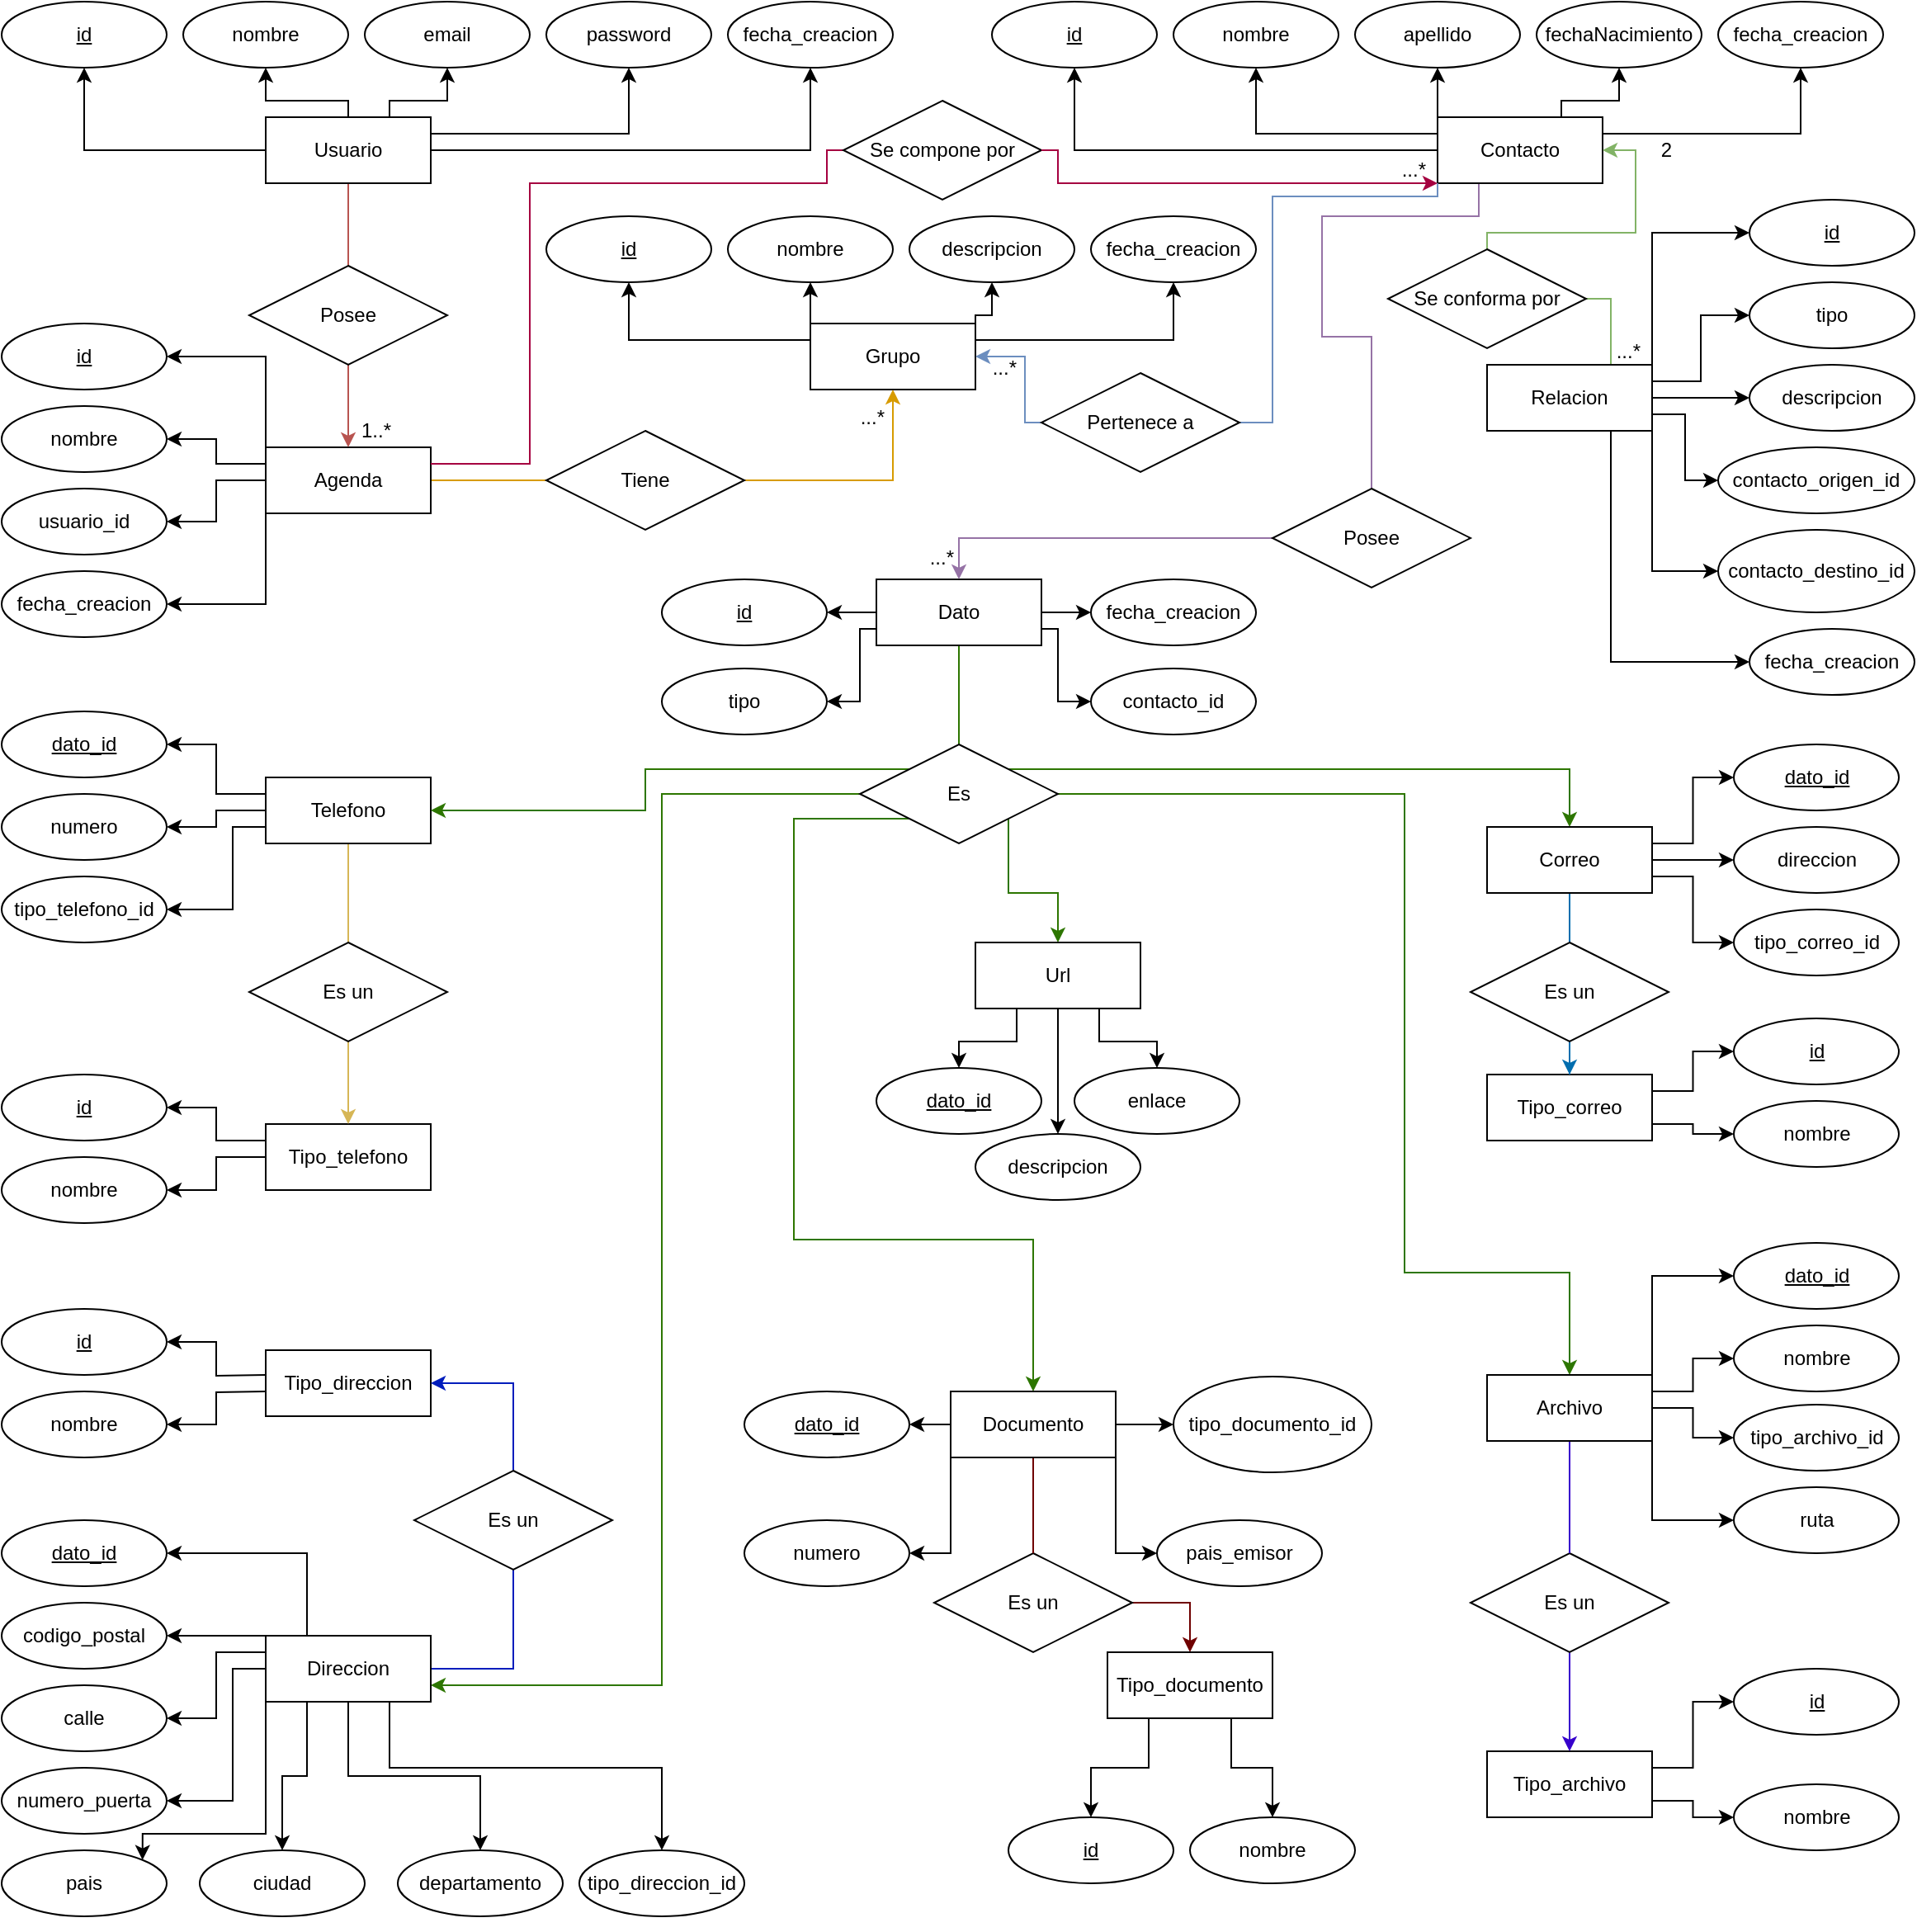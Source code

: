 <mxfile version="25.0.3">
  <diagram name="Página-1" id="xzADpgVo_dkYDp3r1AgU">
    <mxGraphModel dx="1195" dy="650" grid="1" gridSize="10" guides="1" tooltips="1" connect="1" arrows="1" fold="1" page="1" pageScale="1" pageWidth="1169" pageHeight="827" math="0" shadow="0">
      <root>
        <mxCell id="0" />
        <mxCell id="1" parent="0" />
        <mxCell id="diiy5bji2r4iPWg2NNT_-10" style="edgeStyle=orthogonalEdgeStyle;rounded=0;orthogonalLoop=1;jettySize=auto;html=1;entryX=0.5;entryY=1;entryDx=0;entryDy=0;" parent="1" source="diiy5bji2r4iPWg2NNT_-1" target="AHOMxlqq0fCrgZioV2p9-6" edge="1">
          <mxGeometry relative="1" as="geometry">
            <mxPoint x="60" y="70" as="targetPoint" />
          </mxGeometry>
        </mxCell>
        <mxCell id="diiy5bji2r4iPWg2NNT_-28" style="edgeStyle=orthogonalEdgeStyle;rounded=0;orthogonalLoop=1;jettySize=auto;html=1;exitX=0.5;exitY=1;exitDx=0;exitDy=0;endArrow=none;endFill=0;fillColor=#f8cecc;strokeColor=#b85450;" parent="1" source="diiy5bji2r4iPWg2NNT_-1" target="diiy5bji2r4iPWg2NNT_-27" edge="1">
          <mxGeometry relative="1" as="geometry" />
        </mxCell>
        <mxCell id="AHOMxlqq0fCrgZioV2p9-29" style="edgeStyle=orthogonalEdgeStyle;rounded=0;orthogonalLoop=1;jettySize=auto;html=1;exitX=0.5;exitY=0;exitDx=0;exitDy=0;entryX=0.5;entryY=1;entryDx=0;entryDy=0;" parent="1" source="diiy5bji2r4iPWg2NNT_-1" target="diiy5bji2r4iPWg2NNT_-5" edge="1">
          <mxGeometry relative="1" as="geometry">
            <Array as="points">
              <mxPoint x="220" y="70" />
              <mxPoint x="170" y="70" />
            </Array>
          </mxGeometry>
        </mxCell>
        <mxCell id="ktZHlVTQB4umDeRRJF_m-10" style="edgeStyle=orthogonalEdgeStyle;rounded=0;orthogonalLoop=1;jettySize=auto;html=1;exitX=1;exitY=0.5;exitDx=0;exitDy=0;entryX=0.5;entryY=1;entryDx=0;entryDy=0;" parent="1" source="diiy5bji2r4iPWg2NNT_-1" target="ktZHlVTQB4umDeRRJF_m-5" edge="1">
          <mxGeometry relative="1" as="geometry">
            <Array as="points">
              <mxPoint x="500" y="100" />
            </Array>
          </mxGeometry>
        </mxCell>
        <mxCell id="ktZHlVTQB4umDeRRJF_m-11" style="edgeStyle=orthogonalEdgeStyle;rounded=0;orthogonalLoop=1;jettySize=auto;html=1;exitX=1;exitY=0.25;exitDx=0;exitDy=0;entryX=0.5;entryY=1;entryDx=0;entryDy=0;" parent="1" source="diiy5bji2r4iPWg2NNT_-1" target="diiy5bji2r4iPWg2NNT_-3" edge="1">
          <mxGeometry relative="1" as="geometry" />
        </mxCell>
        <mxCell id="ktZHlVTQB4umDeRRJF_m-12" style="edgeStyle=orthogonalEdgeStyle;rounded=0;orthogonalLoop=1;jettySize=auto;html=1;exitX=0.75;exitY=0;exitDx=0;exitDy=0;entryX=0.5;entryY=1;entryDx=0;entryDy=0;" parent="1" source="diiy5bji2r4iPWg2NNT_-1" target="diiy5bji2r4iPWg2NNT_-4" edge="1">
          <mxGeometry relative="1" as="geometry">
            <Array as="points">
              <mxPoint x="245" y="70" />
              <mxPoint x="280" y="70" />
            </Array>
          </mxGeometry>
        </mxCell>
        <mxCell id="diiy5bji2r4iPWg2NNT_-1" value="Usuario" style="whiteSpace=wrap;html=1;align=center;" parent="1" vertex="1">
          <mxGeometry x="170" y="80" width="100" height="40" as="geometry" />
        </mxCell>
        <mxCell id="diiy5bji2r4iPWg2NNT_-3" value="password" style="ellipse;whiteSpace=wrap;html=1;align=center;" parent="1" vertex="1">
          <mxGeometry x="340" y="10" width="100" height="40" as="geometry" />
        </mxCell>
        <mxCell id="diiy5bji2r4iPWg2NNT_-4" value="email" style="ellipse;whiteSpace=wrap;html=1;align=center;" parent="1" vertex="1">
          <mxGeometry x="230" y="10" width="100" height="40" as="geometry" />
        </mxCell>
        <mxCell id="diiy5bji2r4iPWg2NNT_-5" value="nombre" style="ellipse;whiteSpace=wrap;html=1;align=center;" parent="1" vertex="1">
          <mxGeometry x="120" y="10" width="100" height="40" as="geometry" />
        </mxCell>
        <mxCell id="ktZHlVTQB4umDeRRJF_m-18" style="edgeStyle=orthogonalEdgeStyle;rounded=0;orthogonalLoop=1;jettySize=auto;html=1;exitX=0;exitY=0;exitDx=0;exitDy=0;entryX=1;entryY=0.5;entryDx=0;entryDy=0;" parent="1" source="diiy5bji2r4iPWg2NNT_-18" target="AHOMxlqq0fCrgZioV2p9-7" edge="1">
          <mxGeometry relative="1" as="geometry" />
        </mxCell>
        <mxCell id="ktZHlVTQB4umDeRRJF_m-19" style="edgeStyle=orthogonalEdgeStyle;rounded=0;orthogonalLoop=1;jettySize=auto;html=1;exitX=0;exitY=0.25;exitDx=0;exitDy=0;entryX=1;entryY=0.5;entryDx=0;entryDy=0;" parent="1" source="diiy5bji2r4iPWg2NNT_-18" target="diiy5bji2r4iPWg2NNT_-22" edge="1">
          <mxGeometry relative="1" as="geometry" />
        </mxCell>
        <mxCell id="ktZHlVTQB4umDeRRJF_m-20" style="edgeStyle=orthogonalEdgeStyle;rounded=0;orthogonalLoop=1;jettySize=auto;html=1;exitX=0;exitY=0.5;exitDx=0;exitDy=0;entryX=1;entryY=0.5;entryDx=0;entryDy=0;" parent="1" source="diiy5bji2r4iPWg2NNT_-18" target="diiy5bji2r4iPWg2NNT_-21" edge="1">
          <mxGeometry relative="1" as="geometry" />
        </mxCell>
        <mxCell id="ktZHlVTQB4umDeRRJF_m-22" style="edgeStyle=orthogonalEdgeStyle;rounded=0;orthogonalLoop=1;jettySize=auto;html=1;exitX=0;exitY=1;exitDx=0;exitDy=0;entryX=1;entryY=0.5;entryDx=0;entryDy=0;" parent="1" source="diiy5bji2r4iPWg2NNT_-18" target="ktZHlVTQB4umDeRRJF_m-15" edge="1">
          <mxGeometry relative="1" as="geometry" />
        </mxCell>
        <mxCell id="ktZHlVTQB4umDeRRJF_m-36" style="edgeStyle=orthogonalEdgeStyle;rounded=0;orthogonalLoop=1;jettySize=auto;html=1;exitX=1;exitY=0.5;exitDx=0;exitDy=0;entryX=0;entryY=0.5;entryDx=0;entryDy=0;fillColor=#ffe6cc;strokeColor=#d79b00;endArrow=none;endFill=0;" parent="1" source="diiy5bji2r4iPWg2NNT_-18" target="ktZHlVTQB4umDeRRJF_m-35" edge="1">
          <mxGeometry relative="1" as="geometry" />
        </mxCell>
        <mxCell id="diiy5bji2r4iPWg2NNT_-18" value="Agenda" style="whiteSpace=wrap;html=1;align=center;" parent="1" vertex="1">
          <mxGeometry x="170" y="280" width="100" height="40" as="geometry" />
        </mxCell>
        <mxCell id="diiy5bji2r4iPWg2NNT_-21" value="usuario_id" style="ellipse;whiteSpace=wrap;html=1;align=center;" parent="1" vertex="1">
          <mxGeometry x="10" y="305" width="100" height="40" as="geometry" />
        </mxCell>
        <mxCell id="diiy5bji2r4iPWg2NNT_-22" value="nombre" style="ellipse;whiteSpace=wrap;html=1;align=center;" parent="1" vertex="1">
          <mxGeometry x="10" y="255" width="100" height="40" as="geometry" />
        </mxCell>
        <mxCell id="diiy5bji2r4iPWg2NNT_-29" style="edgeStyle=orthogonalEdgeStyle;rounded=0;orthogonalLoop=1;jettySize=auto;html=1;exitX=0.5;exitY=1;exitDx=0;exitDy=0;entryX=0.5;entryY=0;entryDx=0;entryDy=0;fillColor=#f8cecc;strokeColor=#b85450;" parent="1" source="diiy5bji2r4iPWg2NNT_-27" target="diiy5bji2r4iPWg2NNT_-18" edge="1">
          <mxGeometry relative="1" as="geometry" />
        </mxCell>
        <mxCell id="diiy5bji2r4iPWg2NNT_-27" value="Posee" style="shape=rhombus;perimeter=rhombusPerimeter;whiteSpace=wrap;html=1;align=center;" parent="1" vertex="1">
          <mxGeometry x="160" y="170" width="120" height="60" as="geometry" />
        </mxCell>
        <mxCell id="diiy5bji2r4iPWg2NNT_-33" value="1..*" style="resizable=0;html=1;whiteSpace=wrap;align=right;verticalAlign=bottom;" parent="1" connectable="0" vertex="1">
          <mxGeometry x="240.0" y="270.0" as="geometry">
            <mxPoint x="7" y="8" as="offset" />
          </mxGeometry>
        </mxCell>
        <mxCell id="AHOMxlqq0fCrgZioV2p9-32" style="edgeStyle=orthogonalEdgeStyle;rounded=0;orthogonalLoop=1;jettySize=auto;html=1;exitX=0.75;exitY=0;exitDx=0;exitDy=0;entryX=0.5;entryY=1;entryDx=0;entryDy=0;" parent="1" source="AHOMxlqq0fCrgZioV2p9-3" target="AHOMxlqq0fCrgZioV2p9-11" edge="1">
          <mxGeometry relative="1" as="geometry">
            <Array as="points">
              <mxPoint x="955" y="70" />
              <mxPoint x="990" y="70" />
            </Array>
          </mxGeometry>
        </mxCell>
        <mxCell id="AHOMxlqq0fCrgZioV2p9-36" style="edgeStyle=orthogonalEdgeStyle;rounded=0;orthogonalLoop=1;jettySize=auto;html=1;exitX=0;exitY=0.75;exitDx=0;exitDy=0;entryX=0.5;entryY=1;entryDx=0;entryDy=0;" parent="1" source="AHOMxlqq0fCrgZioV2p9-3" target="AHOMxlqq0fCrgZioV2p9-5" edge="1">
          <mxGeometry relative="1" as="geometry">
            <Array as="points">
              <mxPoint x="880" y="100" />
              <mxPoint x="660" y="100" />
            </Array>
          </mxGeometry>
        </mxCell>
        <mxCell id="AHOMxlqq0fCrgZioV2p9-37" style="edgeStyle=orthogonalEdgeStyle;rounded=0;orthogonalLoop=1;jettySize=auto;html=1;exitX=0;exitY=0.25;exitDx=0;exitDy=0;entryX=0.5;entryY=1;entryDx=0;entryDy=0;" parent="1" source="AHOMxlqq0fCrgZioV2p9-3" target="AHOMxlqq0fCrgZioV2p9-8" edge="1">
          <mxGeometry relative="1" as="geometry" />
        </mxCell>
        <mxCell id="ktZHlVTQB4umDeRRJF_m-7" style="edgeStyle=orthogonalEdgeStyle;rounded=0;orthogonalLoop=1;jettySize=auto;html=1;exitX=0.25;exitY=0;exitDx=0;exitDy=0;entryX=0.5;entryY=1;entryDx=0;entryDy=0;" parent="1" source="AHOMxlqq0fCrgZioV2p9-3" target="AHOMxlqq0fCrgZioV2p9-9" edge="1">
          <mxGeometry relative="1" as="geometry" />
        </mxCell>
        <mxCell id="ktZHlVTQB4umDeRRJF_m-8" style="edgeStyle=orthogonalEdgeStyle;rounded=0;orthogonalLoop=1;jettySize=auto;html=1;exitX=1;exitY=0.25;exitDx=0;exitDy=0;entryX=0.5;entryY=1;entryDx=0;entryDy=0;" parent="1" source="AHOMxlqq0fCrgZioV2p9-3" target="ktZHlVTQB4umDeRRJF_m-4" edge="1">
          <mxGeometry relative="1" as="geometry" />
        </mxCell>
        <mxCell id="ktZHlVTQB4umDeRRJF_m-45" style="edgeStyle=orthogonalEdgeStyle;rounded=0;orthogonalLoop=1;jettySize=auto;html=1;exitX=0.25;exitY=1;exitDx=0;exitDy=0;entryX=0.5;entryY=0;entryDx=0;entryDy=0;fillColor=#e1d5e7;strokeColor=#9673a6;endArrow=none;endFill=0;" parent="1" source="AHOMxlqq0fCrgZioV2p9-3" target="ktZHlVTQB4umDeRRJF_m-44" edge="1">
          <mxGeometry relative="1" as="geometry">
            <Array as="points">
              <mxPoint x="905" y="140" />
              <mxPoint x="810" y="140" />
              <mxPoint x="810" y="213" />
              <mxPoint x="840" y="213" />
            </Array>
          </mxGeometry>
        </mxCell>
        <mxCell id="AHOMxlqq0fCrgZioV2p9-3" value="Contacto" style="whiteSpace=wrap;html=1;align=center;" parent="1" vertex="1">
          <mxGeometry x="880" y="80" width="100" height="40" as="geometry" />
        </mxCell>
        <mxCell id="AHOMxlqq0fCrgZioV2p9-5" value="id" style="ellipse;whiteSpace=wrap;html=1;align=center;fontStyle=4;" parent="1" vertex="1">
          <mxGeometry x="610" y="10" width="100" height="40" as="geometry" />
        </mxCell>
        <mxCell id="AHOMxlqq0fCrgZioV2p9-6" value="id" style="ellipse;whiteSpace=wrap;html=1;align=center;fontStyle=4;" parent="1" vertex="1">
          <mxGeometry x="10" y="10" width="100" height="40" as="geometry" />
        </mxCell>
        <mxCell id="AHOMxlqq0fCrgZioV2p9-7" value="id" style="ellipse;whiteSpace=wrap;html=1;align=center;fontStyle=4;" parent="1" vertex="1">
          <mxGeometry x="10" y="205" width="100" height="40" as="geometry" />
        </mxCell>
        <mxCell id="AHOMxlqq0fCrgZioV2p9-8" value="nombre" style="ellipse;whiteSpace=wrap;html=1;align=center;" parent="1" vertex="1">
          <mxGeometry x="720" y="10" width="100" height="40" as="geometry" />
        </mxCell>
        <mxCell id="AHOMxlqq0fCrgZioV2p9-9" value="apellido" style="ellipse;whiteSpace=wrap;html=1;align=center;" parent="1" vertex="1">
          <mxGeometry x="830" y="10" width="100" height="40" as="geometry" />
        </mxCell>
        <mxCell id="AHOMxlqq0fCrgZioV2p9-11" value="fechaNacimiento" style="ellipse;whiteSpace=wrap;html=1;align=center;" parent="1" vertex="1">
          <mxGeometry x="940" y="10" width="100" height="40" as="geometry" />
        </mxCell>
        <mxCell id="AHOMxlqq0fCrgZioV2p9-44" style="edgeStyle=orthogonalEdgeStyle;rounded=0;orthogonalLoop=1;jettySize=auto;html=1;exitX=1;exitY=0;exitDx=0;exitDy=0;entryX=0;entryY=0.5;entryDx=0;entryDy=0;" parent="1" source="AHOMxlqq0fCrgZioV2p9-26" target="AHOMxlqq0fCrgZioV2p9-39" edge="1">
          <mxGeometry relative="1" as="geometry" />
        </mxCell>
        <mxCell id="AHOMxlqq0fCrgZioV2p9-45" style="edgeStyle=orthogonalEdgeStyle;rounded=0;orthogonalLoop=1;jettySize=auto;html=1;exitX=1;exitY=0.25;exitDx=0;exitDy=0;entryX=0;entryY=0.5;entryDx=0;entryDy=0;" parent="1" source="AHOMxlqq0fCrgZioV2p9-26" target="AHOMxlqq0fCrgZioV2p9-43" edge="1">
          <mxGeometry relative="1" as="geometry" />
        </mxCell>
        <mxCell id="AHOMxlqq0fCrgZioV2p9-46" style="edgeStyle=orthogonalEdgeStyle;rounded=0;orthogonalLoop=1;jettySize=auto;html=1;exitX=1;exitY=0.5;exitDx=0;exitDy=0;entryX=0;entryY=0.5;entryDx=0;entryDy=0;" parent="1" source="AHOMxlqq0fCrgZioV2p9-26" target="AHOMxlqq0fCrgZioV2p9-42" edge="1">
          <mxGeometry relative="1" as="geometry" />
        </mxCell>
        <mxCell id="AHOMxlqq0fCrgZioV2p9-47" style="edgeStyle=orthogonalEdgeStyle;rounded=0;orthogonalLoop=1;jettySize=auto;html=1;exitX=1;exitY=0.75;exitDx=0;exitDy=0;entryX=0;entryY=0.5;entryDx=0;entryDy=0;" parent="1" source="AHOMxlqq0fCrgZioV2p9-26" target="AHOMxlqq0fCrgZioV2p9-41" edge="1">
          <mxGeometry relative="1" as="geometry" />
        </mxCell>
        <mxCell id="AHOMxlqq0fCrgZioV2p9-48" style="edgeStyle=orthogonalEdgeStyle;rounded=0;orthogonalLoop=1;jettySize=auto;html=1;exitX=1;exitY=1;exitDx=0;exitDy=0;entryX=0;entryY=0.5;entryDx=0;entryDy=0;" parent="1" source="AHOMxlqq0fCrgZioV2p9-26" target="AHOMxlqq0fCrgZioV2p9-40" edge="1">
          <mxGeometry relative="1" as="geometry" />
        </mxCell>
        <mxCell id="ktZHlVTQB4umDeRRJF_m-17" style="edgeStyle=orthogonalEdgeStyle;rounded=0;orthogonalLoop=1;jettySize=auto;html=1;exitX=0.75;exitY=1;exitDx=0;exitDy=0;entryX=0;entryY=0.5;entryDx=0;entryDy=0;" parent="1" source="AHOMxlqq0fCrgZioV2p9-26" target="ktZHlVTQB4umDeRRJF_m-16" edge="1">
          <mxGeometry relative="1" as="geometry" />
        </mxCell>
        <mxCell id="GhxNdZzSaBzYZTnBA1cX-44" style="edgeStyle=orthogonalEdgeStyle;rounded=0;orthogonalLoop=1;jettySize=auto;html=1;exitX=0.75;exitY=0;exitDx=0;exitDy=0;entryX=1;entryY=0.5;entryDx=0;entryDy=0;endArrow=none;endFill=0;fillColor=#d5e8d4;strokeColor=#82b366;" edge="1" parent="1" source="AHOMxlqq0fCrgZioV2p9-26" target="AHOMxlqq0fCrgZioV2p9-38">
          <mxGeometry relative="1" as="geometry">
            <Array as="points">
              <mxPoint x="985" y="190" />
            </Array>
          </mxGeometry>
        </mxCell>
        <mxCell id="AHOMxlqq0fCrgZioV2p9-26" value="Relacion" style="whiteSpace=wrap;html=1;align=center;" parent="1" vertex="1">
          <mxGeometry x="910" y="230" width="100" height="40" as="geometry" />
        </mxCell>
        <mxCell id="AHOMxlqq0fCrgZioV2p9-51" style="edgeStyle=orthogonalEdgeStyle;rounded=0;orthogonalLoop=1;jettySize=auto;html=1;exitX=0.5;exitY=0;exitDx=0;exitDy=0;entryX=1;entryY=0.5;entryDx=0;entryDy=0;fillColor=#d5e8d4;strokeColor=#82b366;" parent="1" source="AHOMxlqq0fCrgZioV2p9-38" target="AHOMxlqq0fCrgZioV2p9-3" edge="1">
          <mxGeometry relative="1" as="geometry">
            <Array as="points">
              <mxPoint x="910" y="150" />
              <mxPoint x="1000" y="150" />
              <mxPoint x="1000" y="100" />
            </Array>
          </mxGeometry>
        </mxCell>
        <mxCell id="AHOMxlqq0fCrgZioV2p9-38" value="Se conforma por" style="shape=rhombus;perimeter=rhombusPerimeter;whiteSpace=wrap;html=1;align=center;" parent="1" vertex="1">
          <mxGeometry x="850" y="160" width="120" height="60" as="geometry" />
        </mxCell>
        <mxCell id="AHOMxlqq0fCrgZioV2p9-39" value="id" style="ellipse;whiteSpace=wrap;html=1;align=center;fontStyle=4;" parent="1" vertex="1">
          <mxGeometry x="1069" y="130" width="100" height="40" as="geometry" />
        </mxCell>
        <mxCell id="AHOMxlqq0fCrgZioV2p9-40" value="contacto_destino_id" style="ellipse;whiteSpace=wrap;html=1;align=center;" parent="1" vertex="1">
          <mxGeometry x="1050" y="330" width="119" height="50" as="geometry" />
        </mxCell>
        <mxCell id="AHOMxlqq0fCrgZioV2p9-41" value="contacto_origen_id" style="ellipse;whiteSpace=wrap;html=1;align=center;" parent="1" vertex="1">
          <mxGeometry x="1050" y="280" width="119" height="40" as="geometry" />
        </mxCell>
        <mxCell id="AHOMxlqq0fCrgZioV2p9-42" value="descripcion" style="ellipse;whiteSpace=wrap;html=1;align=center;" parent="1" vertex="1">
          <mxGeometry x="1069" y="230" width="100" height="40" as="geometry" />
        </mxCell>
        <mxCell id="AHOMxlqq0fCrgZioV2p9-43" value="tipo" style="ellipse;whiteSpace=wrap;html=1;align=center;" parent="1" vertex="1">
          <mxGeometry x="1069" y="180" width="100" height="40" as="geometry" />
        </mxCell>
        <mxCell id="ktZHlVTQB4umDeRRJF_m-4" value="fecha_creacion" style="ellipse;whiteSpace=wrap;html=1;align=center;" parent="1" vertex="1">
          <mxGeometry x="1050" y="10" width="100" height="40" as="geometry" />
        </mxCell>
        <mxCell id="ktZHlVTQB4umDeRRJF_m-5" value="fecha_creacion" style="ellipse;whiteSpace=wrap;html=1;align=center;" parent="1" vertex="1">
          <mxGeometry x="450" y="10" width="100" height="40" as="geometry" />
        </mxCell>
        <mxCell id="ktZHlVTQB4umDeRRJF_m-13" value="...&lt;span style=&quot;background-color: initial;&quot;&gt;*&lt;/span&gt;" style="resizable=0;html=1;whiteSpace=wrap;align=right;verticalAlign=bottom;" parent="1" connectable="0" vertex="1">
          <mxGeometry x="870.0" y="230.0" as="geometry">
            <mxPoint x="134" as="offset" />
          </mxGeometry>
        </mxCell>
        <mxCell id="ktZHlVTQB4umDeRRJF_m-14" value="2" style="resizable=0;html=1;whiteSpace=wrap;align=right;verticalAlign=bottom;" parent="1" connectable="0" vertex="1">
          <mxGeometry x="1000.0" y="100.0" as="geometry">
            <mxPoint x="23" y="8" as="offset" />
          </mxGeometry>
        </mxCell>
        <mxCell id="ktZHlVTQB4umDeRRJF_m-15" value="fecha_creacion" style="ellipse;whiteSpace=wrap;html=1;align=center;" parent="1" vertex="1">
          <mxGeometry x="10" y="355" width="100" height="40" as="geometry" />
        </mxCell>
        <mxCell id="ktZHlVTQB4umDeRRJF_m-16" value="fecha_creacion" style="ellipse;whiteSpace=wrap;html=1;align=center;" parent="1" vertex="1">
          <mxGeometry x="1069" y="390" width="100" height="40" as="geometry" />
        </mxCell>
        <mxCell id="ktZHlVTQB4umDeRRJF_m-30" style="edgeStyle=orthogonalEdgeStyle;rounded=0;orthogonalLoop=1;jettySize=auto;html=1;exitX=0;exitY=0.25;exitDx=0;exitDy=0;entryX=0.5;entryY=1;entryDx=0;entryDy=0;" parent="1" source="ktZHlVTQB4umDeRRJF_m-23" target="ktZHlVTQB4umDeRRJF_m-28" edge="1">
          <mxGeometry relative="1" as="geometry" />
        </mxCell>
        <mxCell id="ktZHlVTQB4umDeRRJF_m-31" style="edgeStyle=orthogonalEdgeStyle;rounded=0;orthogonalLoop=1;jettySize=auto;html=1;exitX=1;exitY=0.25;exitDx=0;exitDy=0;entryX=0.5;entryY=1;entryDx=0;entryDy=0;" parent="1" source="ktZHlVTQB4umDeRRJF_m-23" target="ktZHlVTQB4umDeRRJF_m-29" edge="1">
          <mxGeometry relative="1" as="geometry" />
        </mxCell>
        <mxCell id="ktZHlVTQB4umDeRRJF_m-33" style="edgeStyle=orthogonalEdgeStyle;rounded=0;orthogonalLoop=1;jettySize=auto;html=1;exitX=1;exitY=0;exitDx=0;exitDy=0;entryX=0.5;entryY=1;entryDx=0;entryDy=0;" parent="1" source="ktZHlVTQB4umDeRRJF_m-23" target="ktZHlVTQB4umDeRRJF_m-26" edge="1">
          <mxGeometry relative="1" as="geometry">
            <Array as="points">
              <mxPoint x="600" y="200" />
              <mxPoint x="610" y="200" />
            </Array>
          </mxGeometry>
        </mxCell>
        <mxCell id="ktZHlVTQB4umDeRRJF_m-34" style="edgeStyle=orthogonalEdgeStyle;rounded=0;orthogonalLoop=1;jettySize=auto;html=1;exitX=0;exitY=0;exitDx=0;exitDy=0;entryX=0.5;entryY=1;entryDx=0;entryDy=0;" parent="1" source="ktZHlVTQB4umDeRRJF_m-23" target="ktZHlVTQB4umDeRRJF_m-24" edge="1">
          <mxGeometry relative="1" as="geometry" />
        </mxCell>
        <mxCell id="ktZHlVTQB4umDeRRJF_m-23" value="Grupo" style="whiteSpace=wrap;html=1;align=center;" parent="1" vertex="1">
          <mxGeometry x="500" y="205" width="100" height="40" as="geometry" />
        </mxCell>
        <mxCell id="ktZHlVTQB4umDeRRJF_m-24" value="nombre" style="ellipse;whiteSpace=wrap;html=1;align=center;" parent="1" vertex="1">
          <mxGeometry x="450" y="140" width="100" height="40" as="geometry" />
        </mxCell>
        <mxCell id="ktZHlVTQB4umDeRRJF_m-40" style="edgeStyle=orthogonalEdgeStyle;rounded=0;orthogonalLoop=1;jettySize=auto;html=1;endArrow=none;endFill=0;fillColor=#dae8fc;strokeColor=#6c8ebf;exitX=0;exitY=1;exitDx=0;exitDy=0;entryX=1;entryY=0.5;entryDx=0;entryDy=0;" parent="1" source="AHOMxlqq0fCrgZioV2p9-3" target="ktZHlVTQB4umDeRRJF_m-39" edge="1">
          <mxGeometry relative="1" as="geometry">
            <Array as="points">
              <mxPoint x="880" y="128" />
              <mxPoint x="780" y="128" />
              <mxPoint x="780" y="265" />
            </Array>
            <mxPoint x="880" y="127.5" as="sourcePoint" />
            <mxPoint x="770" y="273" as="targetPoint" />
          </mxGeometry>
        </mxCell>
        <mxCell id="ktZHlVTQB4umDeRRJF_m-26" value="descripcion" style="ellipse;whiteSpace=wrap;html=1;align=center;" parent="1" vertex="1">
          <mxGeometry x="560" y="140" width="100" height="40" as="geometry" />
        </mxCell>
        <mxCell id="ktZHlVTQB4umDeRRJF_m-28" value="id" style="ellipse;whiteSpace=wrap;html=1;align=center;fontStyle=4;" parent="1" vertex="1">
          <mxGeometry x="340" y="140" width="100" height="40" as="geometry" />
        </mxCell>
        <mxCell id="ktZHlVTQB4umDeRRJF_m-29" value="fecha_creacion" style="ellipse;whiteSpace=wrap;html=1;align=center;" parent="1" vertex="1">
          <mxGeometry x="670" y="140" width="100" height="40" as="geometry" />
        </mxCell>
        <mxCell id="ktZHlVTQB4umDeRRJF_m-37" style="edgeStyle=orthogonalEdgeStyle;rounded=0;orthogonalLoop=1;jettySize=auto;html=1;exitX=1;exitY=0.5;exitDx=0;exitDy=0;entryX=0.5;entryY=1;entryDx=0;entryDy=0;fillColor=#ffe6cc;strokeColor=#d79b00;" parent="1" source="ktZHlVTQB4umDeRRJF_m-35" target="ktZHlVTQB4umDeRRJF_m-23" edge="1">
          <mxGeometry relative="1" as="geometry" />
        </mxCell>
        <mxCell id="ktZHlVTQB4umDeRRJF_m-35" value="Tiene" style="shape=rhombus;perimeter=rhombusPerimeter;whiteSpace=wrap;html=1;align=center;" parent="1" vertex="1">
          <mxGeometry x="340" y="270" width="120" height="60" as="geometry" />
        </mxCell>
        <mxCell id="ktZHlVTQB4umDeRRJF_m-41" style="edgeStyle=orthogonalEdgeStyle;rounded=0;orthogonalLoop=1;jettySize=auto;html=1;exitX=0;exitY=0.5;exitDx=0;exitDy=0;entryX=1;entryY=0.5;entryDx=0;entryDy=0;fillColor=#dae8fc;strokeColor=#6c8ebf;" parent="1" source="ktZHlVTQB4umDeRRJF_m-39" target="ktZHlVTQB4umDeRRJF_m-23" edge="1">
          <mxGeometry relative="1" as="geometry">
            <Array as="points">
              <mxPoint x="630" y="265" />
              <mxPoint x="630" y="225" />
            </Array>
          </mxGeometry>
        </mxCell>
        <mxCell id="ktZHlVTQB4umDeRRJF_m-39" value="Pertenece a" style="shape=rhombus;perimeter=rhombusPerimeter;whiteSpace=wrap;html=1;align=center;" parent="1" vertex="1">
          <mxGeometry x="640" y="235" width="120" height="60" as="geometry" />
        </mxCell>
        <mxCell id="ktZHlVTQB4umDeRRJF_m-52" style="edgeStyle=orthogonalEdgeStyle;rounded=0;orthogonalLoop=1;jettySize=auto;html=1;exitX=0;exitY=0.5;exitDx=0;exitDy=0;entryX=1;entryY=0.5;entryDx=0;entryDy=0;" parent="1" source="ktZHlVTQB4umDeRRJF_m-43" target="ktZHlVTQB4umDeRRJF_m-48" edge="1">
          <mxGeometry relative="1" as="geometry" />
        </mxCell>
        <mxCell id="ktZHlVTQB4umDeRRJF_m-53" style="edgeStyle=orthogonalEdgeStyle;rounded=0;orthogonalLoop=1;jettySize=auto;html=1;exitX=0;exitY=0.75;exitDx=0;exitDy=0;entryX=1;entryY=0.5;entryDx=0;entryDy=0;" parent="1" source="ktZHlVTQB4umDeRRJF_m-43" target="ktZHlVTQB4umDeRRJF_m-50" edge="1">
          <mxGeometry relative="1" as="geometry">
            <Array as="points">
              <mxPoint x="530" y="390" />
              <mxPoint x="530" y="434" />
            </Array>
          </mxGeometry>
        </mxCell>
        <mxCell id="ktZHlVTQB4umDeRRJF_m-54" style="edgeStyle=orthogonalEdgeStyle;rounded=0;orthogonalLoop=1;jettySize=auto;html=1;exitX=1;exitY=0.5;exitDx=0;exitDy=0;entryX=0;entryY=0.5;entryDx=0;entryDy=0;" parent="1" source="ktZHlVTQB4umDeRRJF_m-43" target="ktZHlVTQB4umDeRRJF_m-49" edge="1">
          <mxGeometry relative="1" as="geometry" />
        </mxCell>
        <mxCell id="ktZHlVTQB4umDeRRJF_m-55" style="edgeStyle=orthogonalEdgeStyle;rounded=0;orthogonalLoop=1;jettySize=auto;html=1;exitX=1;exitY=0.75;exitDx=0;exitDy=0;entryX=0;entryY=0.5;entryDx=0;entryDy=0;" parent="1" source="ktZHlVTQB4umDeRRJF_m-43" target="ktZHlVTQB4umDeRRJF_m-51" edge="1">
          <mxGeometry relative="1" as="geometry">
            <Array as="points">
              <mxPoint x="650" y="390" />
              <mxPoint x="650" y="434" />
            </Array>
          </mxGeometry>
        </mxCell>
        <mxCell id="ktZHlVTQB4umDeRRJF_m-75" style="edgeStyle=orthogonalEdgeStyle;rounded=0;orthogonalLoop=1;jettySize=auto;html=1;exitX=0.5;exitY=1;exitDx=0;exitDy=0;entryX=0.5;entryY=0;entryDx=0;entryDy=0;fillColor=#60a917;strokeColor=#2D7600;endArrow=none;endFill=0;" parent="1" source="ktZHlVTQB4umDeRRJF_m-43" target="ktZHlVTQB4umDeRRJF_m-74" edge="1">
          <mxGeometry relative="1" as="geometry" />
        </mxCell>
        <mxCell id="ktZHlVTQB4umDeRRJF_m-43" value="Dato" style="whiteSpace=wrap;html=1;align=center;" parent="1" vertex="1">
          <mxGeometry x="540" y="360" width="100" height="40" as="geometry" />
        </mxCell>
        <mxCell id="ktZHlVTQB4umDeRRJF_m-47" style="edgeStyle=orthogonalEdgeStyle;rounded=0;orthogonalLoop=1;jettySize=auto;html=1;exitX=0;exitY=0.5;exitDx=0;exitDy=0;entryX=0.5;entryY=0;entryDx=0;entryDy=0;fillColor=#e1d5e7;strokeColor=#9673a6;" parent="1" source="ktZHlVTQB4umDeRRJF_m-44" target="ktZHlVTQB4umDeRRJF_m-43" edge="1">
          <mxGeometry relative="1" as="geometry" />
        </mxCell>
        <mxCell id="ktZHlVTQB4umDeRRJF_m-44" value="Posee" style="shape=rhombus;perimeter=rhombusPerimeter;whiteSpace=wrap;html=1;align=center;" parent="1" vertex="1">
          <mxGeometry x="780" y="305" width="120" height="60" as="geometry" />
        </mxCell>
        <mxCell id="ktZHlVTQB4umDeRRJF_m-48" value="id" style="ellipse;whiteSpace=wrap;html=1;align=center;fontStyle=4;" parent="1" vertex="1">
          <mxGeometry x="410" y="360" width="100" height="40" as="geometry" />
        </mxCell>
        <mxCell id="ktZHlVTQB4umDeRRJF_m-49" value="fecha_creacion" style="ellipse;whiteSpace=wrap;html=1;align=center;" parent="1" vertex="1">
          <mxGeometry x="670" y="360" width="100" height="40" as="geometry" />
        </mxCell>
        <mxCell id="ktZHlVTQB4umDeRRJF_m-50" value="tipo" style="ellipse;whiteSpace=wrap;html=1;align=center;" parent="1" vertex="1">
          <mxGeometry x="410" y="414" width="100" height="40" as="geometry" />
        </mxCell>
        <mxCell id="ktZHlVTQB4umDeRRJF_m-51" value="contacto_id" style="ellipse;whiteSpace=wrap;html=1;align=center;" parent="1" vertex="1">
          <mxGeometry x="670" y="414" width="100" height="40" as="geometry" />
        </mxCell>
        <mxCell id="ktZHlVTQB4umDeRRJF_m-61" style="edgeStyle=orthogonalEdgeStyle;rounded=0;orthogonalLoop=1;jettySize=auto;html=1;exitX=0;exitY=0.25;exitDx=0;exitDy=0;entryX=1;entryY=0.5;entryDx=0;entryDy=0;" parent="1" source="ktZHlVTQB4umDeRRJF_m-56" target="ktZHlVTQB4umDeRRJF_m-58" edge="1">
          <mxGeometry relative="1" as="geometry" />
        </mxCell>
        <mxCell id="ktZHlVTQB4umDeRRJF_m-62" style="edgeStyle=orthogonalEdgeStyle;rounded=0;orthogonalLoop=1;jettySize=auto;html=1;exitX=0;exitY=0.5;exitDx=0;exitDy=0;entryX=1;entryY=0.5;entryDx=0;entryDy=0;" parent="1" source="ktZHlVTQB4umDeRRJF_m-56" target="ktZHlVTQB4umDeRRJF_m-59" edge="1">
          <mxGeometry relative="1" as="geometry" />
        </mxCell>
        <mxCell id="ktZHlVTQB4umDeRRJF_m-63" style="edgeStyle=orthogonalEdgeStyle;rounded=0;orthogonalLoop=1;jettySize=auto;html=1;exitX=0;exitY=0.75;exitDx=0;exitDy=0;entryX=1;entryY=0.5;entryDx=0;entryDy=0;" parent="1" source="ktZHlVTQB4umDeRRJF_m-56" target="ktZHlVTQB4umDeRRJF_m-60" edge="1">
          <mxGeometry relative="1" as="geometry">
            <Array as="points">
              <mxPoint x="150" y="510" />
              <mxPoint x="150" y="560" />
            </Array>
          </mxGeometry>
        </mxCell>
        <mxCell id="ktZHlVTQB4umDeRRJF_m-72" style="edgeStyle=orthogonalEdgeStyle;rounded=0;orthogonalLoop=1;jettySize=auto;html=1;exitX=0.5;exitY=1;exitDx=0;exitDy=0;endArrow=none;endFill=0;fillColor=#fff2cc;strokeColor=#d6b656;" parent="1" source="ktZHlVTQB4umDeRRJF_m-56" target="ktZHlVTQB4umDeRRJF_m-71" edge="1">
          <mxGeometry relative="1" as="geometry" />
        </mxCell>
        <mxCell id="ktZHlVTQB4umDeRRJF_m-56" value="Telefono" style="whiteSpace=wrap;html=1;align=center;" parent="1" vertex="1">
          <mxGeometry x="170" y="480" width="100" height="40" as="geometry" />
        </mxCell>
        <mxCell id="ktZHlVTQB4umDeRRJF_m-58" value="dato_id" style="ellipse;whiteSpace=wrap;html=1;align=center;fontStyle=4;" parent="1" vertex="1">
          <mxGeometry x="10" y="440" width="100" height="40" as="geometry" />
        </mxCell>
        <mxCell id="ktZHlVTQB4umDeRRJF_m-59" value="numero" style="ellipse;whiteSpace=wrap;html=1;align=center;" parent="1" vertex="1">
          <mxGeometry x="10" y="490" width="100" height="40" as="geometry" />
        </mxCell>
        <mxCell id="ktZHlVTQB4umDeRRJF_m-60" value="tipo_telefono_id" style="ellipse;whiteSpace=wrap;html=1;align=center;" parent="1" vertex="1">
          <mxGeometry x="10" y="540" width="100" height="40" as="geometry" />
        </mxCell>
        <mxCell id="ktZHlVTQB4umDeRRJF_m-64" style="edgeStyle=orthogonalEdgeStyle;rounded=0;orthogonalLoop=1;jettySize=auto;html=1;exitX=0;exitY=0.25;exitDx=0;exitDy=0;entryX=1;entryY=0.5;entryDx=0;entryDy=0;" parent="1" source="ktZHlVTQB4umDeRRJF_m-67" target="ktZHlVTQB4umDeRRJF_m-68" edge="1">
          <mxGeometry relative="1" as="geometry" />
        </mxCell>
        <mxCell id="ktZHlVTQB4umDeRRJF_m-65" style="edgeStyle=orthogonalEdgeStyle;rounded=0;orthogonalLoop=1;jettySize=auto;html=1;exitX=0;exitY=0.5;exitDx=0;exitDy=0;entryX=1;entryY=0.5;entryDx=0;entryDy=0;" parent="1" source="ktZHlVTQB4umDeRRJF_m-67" target="ktZHlVTQB4umDeRRJF_m-69" edge="1">
          <mxGeometry relative="1" as="geometry" />
        </mxCell>
        <mxCell id="ktZHlVTQB4umDeRRJF_m-67" value="Tipo_telefono" style="whiteSpace=wrap;html=1;align=center;" parent="1" vertex="1">
          <mxGeometry x="170" y="690" width="100" height="40" as="geometry" />
        </mxCell>
        <mxCell id="ktZHlVTQB4umDeRRJF_m-68" value="id" style="ellipse;whiteSpace=wrap;html=1;align=center;fontStyle=4;" parent="1" vertex="1">
          <mxGeometry x="10" y="660" width="100" height="40" as="geometry" />
        </mxCell>
        <mxCell id="ktZHlVTQB4umDeRRJF_m-69" value="nombre" style="ellipse;whiteSpace=wrap;html=1;align=center;" parent="1" vertex="1">
          <mxGeometry x="10" y="710" width="100" height="40" as="geometry" />
        </mxCell>
        <mxCell id="ktZHlVTQB4umDeRRJF_m-73" style="edgeStyle=orthogonalEdgeStyle;rounded=0;orthogonalLoop=1;jettySize=auto;html=1;exitX=0.5;exitY=1;exitDx=0;exitDy=0;entryX=0.5;entryY=0;entryDx=0;entryDy=0;fillColor=#fff2cc;strokeColor=#d6b656;" parent="1" source="ktZHlVTQB4umDeRRJF_m-71" target="ktZHlVTQB4umDeRRJF_m-67" edge="1">
          <mxGeometry relative="1" as="geometry" />
        </mxCell>
        <mxCell id="ktZHlVTQB4umDeRRJF_m-71" value="Es un" style="shape=rhombus;perimeter=rhombusPerimeter;whiteSpace=wrap;html=1;align=center;" parent="1" vertex="1">
          <mxGeometry x="160" y="580" width="120" height="60" as="geometry" />
        </mxCell>
        <mxCell id="ktZHlVTQB4umDeRRJF_m-79" style="edgeStyle=orthogonalEdgeStyle;rounded=0;orthogonalLoop=1;jettySize=auto;html=1;exitX=0;exitY=0;exitDx=0;exitDy=0;entryX=1;entryY=0.5;entryDx=0;entryDy=0;fillColor=#60a917;strokeColor=#2D7600;" parent="1" source="ktZHlVTQB4umDeRRJF_m-74" target="ktZHlVTQB4umDeRRJF_m-56" edge="1">
          <mxGeometry relative="1" as="geometry" />
        </mxCell>
        <mxCell id="ktZHlVTQB4umDeRRJF_m-110" style="edgeStyle=orthogonalEdgeStyle;rounded=0;orthogonalLoop=1;jettySize=auto;html=1;exitX=1;exitY=0;exitDx=0;exitDy=0;entryX=0.5;entryY=0;entryDx=0;entryDy=0;fillColor=#60a917;strokeColor=#2D7600;" parent="1" source="ktZHlVTQB4umDeRRJF_m-74" target="ktZHlVTQB4umDeRRJF_m-89" edge="1">
          <mxGeometry relative="1" as="geometry" />
        </mxCell>
        <mxCell id="ktZHlVTQB4umDeRRJF_m-112" style="edgeStyle=orthogonalEdgeStyle;rounded=0;orthogonalLoop=1;jettySize=auto;html=1;exitX=1;exitY=1;exitDx=0;exitDy=0;entryX=0.5;entryY=0;entryDx=0;entryDy=0;fillColor=#60a917;strokeColor=#2D7600;" parent="1" source="ktZHlVTQB4umDeRRJF_m-74" target="ktZHlVTQB4umDeRRJF_m-80" edge="1">
          <mxGeometry relative="1" as="geometry" />
        </mxCell>
        <mxCell id="ktZHlVTQB4umDeRRJF_m-157" style="edgeStyle=orthogonalEdgeStyle;rounded=0;orthogonalLoop=1;jettySize=auto;html=1;exitX=0;exitY=0.5;exitDx=0;exitDy=0;entryX=1;entryY=0.75;entryDx=0;entryDy=0;fillColor=#60a917;strokeColor=#2D7600;" parent="1" source="ktZHlVTQB4umDeRRJF_m-74" target="ktZHlVTQB4umDeRRJF_m-111" edge="1">
          <mxGeometry relative="1" as="geometry">
            <Array as="points">
              <mxPoint x="410" y="490" />
              <mxPoint x="410" y="1030" />
            </Array>
          </mxGeometry>
        </mxCell>
        <mxCell id="GhxNdZzSaBzYZTnBA1cX-14" style="edgeStyle=orthogonalEdgeStyle;rounded=0;orthogonalLoop=1;jettySize=auto;html=1;exitX=1;exitY=0.5;exitDx=0;exitDy=0;entryX=0.5;entryY=0;entryDx=0;entryDy=0;fillColor=#60a917;strokeColor=#2D7600;" edge="1" parent="1" source="ktZHlVTQB4umDeRRJF_m-74" target="GhxNdZzSaBzYZTnBA1cX-1">
          <mxGeometry relative="1" as="geometry">
            <Array as="points">
              <mxPoint x="860" y="490" />
              <mxPoint x="860" y="780" />
              <mxPoint x="960" y="780" />
            </Array>
          </mxGeometry>
        </mxCell>
        <mxCell id="GhxNdZzSaBzYZTnBA1cX-26" style="edgeStyle=orthogonalEdgeStyle;rounded=0;orthogonalLoop=1;jettySize=auto;html=1;exitX=0;exitY=1;exitDx=0;exitDy=0;fillColor=#60a917;strokeColor=#2D7600;" edge="1" parent="1" source="ktZHlVTQB4umDeRRJF_m-74" target="GhxNdZzSaBzYZTnBA1cX-15">
          <mxGeometry relative="1" as="geometry">
            <Array as="points">
              <mxPoint x="490" y="505" />
              <mxPoint x="490" y="760" />
              <mxPoint x="635" y="760" />
            </Array>
          </mxGeometry>
        </mxCell>
        <mxCell id="ktZHlVTQB4umDeRRJF_m-74" value="Es" style="shape=rhombus;perimeter=rhombusPerimeter;whiteSpace=wrap;html=1;align=center;" parent="1" vertex="1">
          <mxGeometry x="530" y="460" width="120" height="60" as="geometry" />
        </mxCell>
        <mxCell id="ktZHlVTQB4umDeRRJF_m-86" style="edgeStyle=orthogonalEdgeStyle;rounded=0;orthogonalLoop=1;jettySize=auto;html=1;exitX=0.25;exitY=1;exitDx=0;exitDy=0;entryX=0.5;entryY=0;entryDx=0;entryDy=0;" parent="1" source="ktZHlVTQB4umDeRRJF_m-80" target="ktZHlVTQB4umDeRRJF_m-83" edge="1">
          <mxGeometry relative="1" as="geometry" />
        </mxCell>
        <mxCell id="ktZHlVTQB4umDeRRJF_m-87" style="edgeStyle=orthogonalEdgeStyle;rounded=0;orthogonalLoop=1;jettySize=auto;html=1;exitX=0.75;exitY=1;exitDx=0;exitDy=0;entryX=0.5;entryY=0;entryDx=0;entryDy=0;" parent="1" source="ktZHlVTQB4umDeRRJF_m-80" target="ktZHlVTQB4umDeRRJF_m-84" edge="1">
          <mxGeometry relative="1" as="geometry" />
        </mxCell>
        <mxCell id="ktZHlVTQB4umDeRRJF_m-88" style="edgeStyle=orthogonalEdgeStyle;rounded=0;orthogonalLoop=1;jettySize=auto;html=1;exitX=0.5;exitY=1;exitDx=0;exitDy=0;entryX=0.5;entryY=0;entryDx=0;entryDy=0;" parent="1" source="ktZHlVTQB4umDeRRJF_m-80" target="ktZHlVTQB4umDeRRJF_m-85" edge="1">
          <mxGeometry relative="1" as="geometry" />
        </mxCell>
        <mxCell id="ktZHlVTQB4umDeRRJF_m-80" value="Url" style="whiteSpace=wrap;html=1;align=center;" parent="1" vertex="1">
          <mxGeometry x="600" y="580" width="100" height="40" as="geometry" />
        </mxCell>
        <mxCell id="ktZHlVTQB4umDeRRJF_m-83" value="dato_id" style="ellipse;whiteSpace=wrap;html=1;align=center;fontStyle=4;" parent="1" vertex="1">
          <mxGeometry x="540" y="656" width="100" height="40" as="geometry" />
        </mxCell>
        <mxCell id="ktZHlVTQB4umDeRRJF_m-84" value="enlace" style="ellipse;whiteSpace=wrap;html=1;align=center;" parent="1" vertex="1">
          <mxGeometry x="660" y="656" width="100" height="40" as="geometry" />
        </mxCell>
        <mxCell id="ktZHlVTQB4umDeRRJF_m-85" value="descripcion" style="ellipse;whiteSpace=wrap;html=1;align=center;" parent="1" vertex="1">
          <mxGeometry x="600" y="696" width="100" height="40" as="geometry" />
        </mxCell>
        <mxCell id="ktZHlVTQB4umDeRRJF_m-93" style="edgeStyle=orthogonalEdgeStyle;rounded=0;orthogonalLoop=1;jettySize=auto;html=1;exitX=1;exitY=0.25;exitDx=0;exitDy=0;entryX=0;entryY=0.5;entryDx=0;entryDy=0;" parent="1" source="ktZHlVTQB4umDeRRJF_m-89" target="ktZHlVTQB4umDeRRJF_m-91" edge="1">
          <mxGeometry relative="1" as="geometry" />
        </mxCell>
        <mxCell id="ktZHlVTQB4umDeRRJF_m-94" style="edgeStyle=orthogonalEdgeStyle;rounded=0;orthogonalLoop=1;jettySize=auto;html=1;exitX=1;exitY=0.75;exitDx=0;exitDy=0;entryX=0;entryY=0.5;entryDx=0;entryDy=0;" parent="1" source="ktZHlVTQB4umDeRRJF_m-89" target="ktZHlVTQB4umDeRRJF_m-92" edge="1">
          <mxGeometry relative="1" as="geometry" />
        </mxCell>
        <mxCell id="ktZHlVTQB4umDeRRJF_m-95" style="edgeStyle=orthogonalEdgeStyle;rounded=0;orthogonalLoop=1;jettySize=auto;html=1;exitX=1;exitY=0.5;exitDx=0;exitDy=0;entryX=0;entryY=0.5;entryDx=0;entryDy=0;" parent="1" source="ktZHlVTQB4umDeRRJF_m-89" target="ktZHlVTQB4umDeRRJF_m-90" edge="1">
          <mxGeometry relative="1" as="geometry" />
        </mxCell>
        <mxCell id="ktZHlVTQB4umDeRRJF_m-107" value="" style="edgeStyle=orthogonalEdgeStyle;rounded=0;orthogonalLoop=1;jettySize=auto;html=1;fillColor=#1ba1e2;strokeColor=#006EAF;endArrow=none;endFill=0;" parent="1" source="ktZHlVTQB4umDeRRJF_m-89" target="ktZHlVTQB4umDeRRJF_m-104" edge="1">
          <mxGeometry relative="1" as="geometry" />
        </mxCell>
        <mxCell id="ktZHlVTQB4umDeRRJF_m-89" value="Correo" style="whiteSpace=wrap;html=1;align=center;" parent="1" vertex="1">
          <mxGeometry x="910" y="510" width="100" height="40" as="geometry" />
        </mxCell>
        <mxCell id="ktZHlVTQB4umDeRRJF_m-90" value="direccion" style="ellipse;whiteSpace=wrap;html=1;align=center;" parent="1" vertex="1">
          <mxGeometry x="1059.5" y="510" width="100" height="40" as="geometry" />
        </mxCell>
        <mxCell id="ktZHlVTQB4umDeRRJF_m-91" value="dato_id" style="ellipse;whiteSpace=wrap;html=1;align=center;fontStyle=4;" parent="1" vertex="1">
          <mxGeometry x="1059.5" y="460" width="100" height="40" as="geometry" />
        </mxCell>
        <mxCell id="ktZHlVTQB4umDeRRJF_m-92" value="tipo_correo_id" style="ellipse;whiteSpace=wrap;html=1;align=center;" parent="1" vertex="1">
          <mxGeometry x="1059.5" y="560" width="100" height="40" as="geometry" />
        </mxCell>
        <mxCell id="ktZHlVTQB4umDeRRJF_m-101" value="id" style="ellipse;whiteSpace=wrap;html=1;align=center;fontStyle=4;" parent="1" vertex="1">
          <mxGeometry x="1059.5" y="626" width="100" height="40" as="geometry" />
        </mxCell>
        <mxCell id="ktZHlVTQB4umDeRRJF_m-102" value="nombre" style="ellipse;whiteSpace=wrap;html=1;align=center;" parent="1" vertex="1">
          <mxGeometry x="1059.5" y="676" width="100" height="40" as="geometry" />
        </mxCell>
        <mxCell id="ktZHlVTQB4umDeRRJF_m-105" style="edgeStyle=orthogonalEdgeStyle;rounded=0;orthogonalLoop=1;jettySize=auto;html=1;exitX=1;exitY=0.25;exitDx=0;exitDy=0;entryX=0;entryY=0.5;entryDx=0;entryDy=0;" parent="1" source="ktZHlVTQB4umDeRRJF_m-103" target="ktZHlVTQB4umDeRRJF_m-101" edge="1">
          <mxGeometry relative="1" as="geometry" />
        </mxCell>
        <mxCell id="ktZHlVTQB4umDeRRJF_m-106" style="edgeStyle=orthogonalEdgeStyle;rounded=0;orthogonalLoop=1;jettySize=auto;html=1;exitX=1;exitY=0.75;exitDx=0;exitDy=0;entryX=0;entryY=0.5;entryDx=0;entryDy=0;" parent="1" source="ktZHlVTQB4umDeRRJF_m-103" target="ktZHlVTQB4umDeRRJF_m-102" edge="1">
          <mxGeometry relative="1" as="geometry" />
        </mxCell>
        <mxCell id="ktZHlVTQB4umDeRRJF_m-103" value="Tipo_correo" style="whiteSpace=wrap;html=1;align=center;" parent="1" vertex="1">
          <mxGeometry x="910" y="660" width="100" height="40" as="geometry" />
        </mxCell>
        <mxCell id="ktZHlVTQB4umDeRRJF_m-109" value="" style="edgeStyle=orthogonalEdgeStyle;rounded=0;orthogonalLoop=1;jettySize=auto;html=1;fillColor=#1ba1e2;strokeColor=#006EAF;" parent="1" source="ktZHlVTQB4umDeRRJF_m-104" target="ktZHlVTQB4umDeRRJF_m-103" edge="1">
          <mxGeometry relative="1" as="geometry" />
        </mxCell>
        <mxCell id="ktZHlVTQB4umDeRRJF_m-104" value="Es un" style="shape=rhombus;perimeter=rhombusPerimeter;whiteSpace=wrap;html=1;align=center;" parent="1" vertex="1">
          <mxGeometry x="900" y="580" width="120" height="60" as="geometry" />
        </mxCell>
        <mxCell id="ktZHlVTQB4umDeRRJF_m-142" style="edgeStyle=orthogonalEdgeStyle;rounded=0;orthogonalLoop=1;jettySize=auto;html=1;exitX=0.25;exitY=0;exitDx=0;exitDy=0;entryX=1;entryY=0.5;entryDx=0;entryDy=0;" parent="1" source="ktZHlVTQB4umDeRRJF_m-111" target="ktZHlVTQB4umDeRRJF_m-114" edge="1">
          <mxGeometry relative="1" as="geometry" />
        </mxCell>
        <mxCell id="ktZHlVTQB4umDeRRJF_m-143" style="edgeStyle=orthogonalEdgeStyle;rounded=0;orthogonalLoop=1;jettySize=auto;html=1;exitX=0;exitY=0;exitDx=0;exitDy=0;entryX=1;entryY=0.5;entryDx=0;entryDy=0;" parent="1" source="ktZHlVTQB4umDeRRJF_m-111" target="ktZHlVTQB4umDeRRJF_m-129" edge="1">
          <mxGeometry relative="1" as="geometry">
            <Array as="points">
              <mxPoint x="160" y="1000" />
              <mxPoint x="160" y="1000" />
            </Array>
          </mxGeometry>
        </mxCell>
        <mxCell id="ktZHlVTQB4umDeRRJF_m-144" style="edgeStyle=orthogonalEdgeStyle;rounded=0;orthogonalLoop=1;jettySize=auto;html=1;exitX=0;exitY=0.25;exitDx=0;exitDy=0;entryX=1;entryY=0.5;entryDx=0;entryDy=0;" parent="1" source="ktZHlVTQB4umDeRRJF_m-111" target="ktZHlVTQB4umDeRRJF_m-124" edge="1">
          <mxGeometry relative="1" as="geometry" />
        </mxCell>
        <mxCell id="ktZHlVTQB4umDeRRJF_m-145" style="edgeStyle=orthogonalEdgeStyle;rounded=0;orthogonalLoop=1;jettySize=auto;html=1;exitX=0;exitY=0.5;exitDx=0;exitDy=0;entryX=1;entryY=0.5;entryDx=0;entryDy=0;" parent="1" source="ktZHlVTQB4umDeRRJF_m-111" target="ktZHlVTQB4umDeRRJF_m-125" edge="1">
          <mxGeometry relative="1" as="geometry">
            <Array as="points">
              <mxPoint x="150" y="1020" />
              <mxPoint x="150" y="1100" />
            </Array>
          </mxGeometry>
        </mxCell>
        <mxCell id="ktZHlVTQB4umDeRRJF_m-148" style="edgeStyle=orthogonalEdgeStyle;rounded=0;orthogonalLoop=1;jettySize=auto;html=1;exitX=0;exitY=1;exitDx=0;exitDy=0;entryX=1;entryY=0;entryDx=0;entryDy=0;" parent="1" source="ktZHlVTQB4umDeRRJF_m-111" target="ktZHlVTQB4umDeRRJF_m-128" edge="1">
          <mxGeometry relative="1" as="geometry">
            <Array as="points">
              <mxPoint x="170" y="1120" />
              <mxPoint x="95" y="1120" />
            </Array>
          </mxGeometry>
        </mxCell>
        <mxCell id="ktZHlVTQB4umDeRRJF_m-149" style="edgeStyle=orthogonalEdgeStyle;rounded=0;orthogonalLoop=1;jettySize=auto;html=1;exitX=0.25;exitY=1;exitDx=0;exitDy=0;entryX=0.5;entryY=0;entryDx=0;entryDy=0;" parent="1" source="ktZHlVTQB4umDeRRJF_m-111" target="ktZHlVTQB4umDeRRJF_m-126" edge="1">
          <mxGeometry relative="1" as="geometry" />
        </mxCell>
        <mxCell id="ktZHlVTQB4umDeRRJF_m-150" style="edgeStyle=orthogonalEdgeStyle;rounded=0;orthogonalLoop=1;jettySize=auto;html=1;exitX=0.5;exitY=1;exitDx=0;exitDy=0;entryX=0.5;entryY=0;entryDx=0;entryDy=0;" parent="1" source="ktZHlVTQB4umDeRRJF_m-111" target="ktZHlVTQB4umDeRRJF_m-127" edge="1">
          <mxGeometry relative="1" as="geometry" />
        </mxCell>
        <mxCell id="ktZHlVTQB4umDeRRJF_m-151" style="edgeStyle=orthogonalEdgeStyle;rounded=0;orthogonalLoop=1;jettySize=auto;html=1;exitX=0.75;exitY=1;exitDx=0;exitDy=0;entryX=0.5;entryY=0;entryDx=0;entryDy=0;" parent="1" source="ktZHlVTQB4umDeRRJF_m-111" target="ktZHlVTQB4umDeRRJF_m-130" edge="1">
          <mxGeometry relative="1" as="geometry">
            <Array as="points">
              <mxPoint x="245" y="1080" />
              <mxPoint x="410" y="1080" />
            </Array>
          </mxGeometry>
        </mxCell>
        <mxCell id="ktZHlVTQB4umDeRRJF_m-154" style="edgeStyle=orthogonalEdgeStyle;rounded=0;orthogonalLoop=1;jettySize=auto;html=1;exitX=1;exitY=0.5;exitDx=0;exitDy=0;entryX=0.5;entryY=1;entryDx=0;entryDy=0;endArrow=none;endFill=0;fillColor=#0050ef;strokeColor=#001DBC;" parent="1" source="ktZHlVTQB4umDeRRJF_m-111" target="ktZHlVTQB4umDeRRJF_m-120" edge="1">
          <mxGeometry relative="1" as="geometry" />
        </mxCell>
        <mxCell id="ktZHlVTQB4umDeRRJF_m-111" value="Direccion" style="whiteSpace=wrap;html=1;align=center;" parent="1" vertex="1">
          <mxGeometry x="170" y="1000" width="100" height="40" as="geometry" />
        </mxCell>
        <mxCell id="ktZHlVTQB4umDeRRJF_m-114" value="dato_id" style="ellipse;whiteSpace=wrap;html=1;align=center;fontStyle=4;" parent="1" vertex="1">
          <mxGeometry x="10" y="930" width="100" height="40" as="geometry" />
        </mxCell>
        <mxCell id="ktZHlVTQB4umDeRRJF_m-115" value="Tipo_direccion" style="whiteSpace=wrap;html=1;align=center;" parent="1" vertex="1">
          <mxGeometry x="170" y="827" width="100" height="40" as="geometry" />
        </mxCell>
        <mxCell id="ktZHlVTQB4umDeRRJF_m-116" style="edgeStyle=orthogonalEdgeStyle;rounded=0;orthogonalLoop=1;jettySize=auto;html=1;exitX=0;exitY=0.25;exitDx=0;exitDy=0;entryX=1;entryY=0.5;entryDx=0;entryDy=0;" parent="1" target="ktZHlVTQB4umDeRRJF_m-118" edge="1">
          <mxGeometry relative="1" as="geometry">
            <mxPoint x="170" y="842" as="sourcePoint" />
          </mxGeometry>
        </mxCell>
        <mxCell id="ktZHlVTQB4umDeRRJF_m-117" style="edgeStyle=orthogonalEdgeStyle;rounded=0;orthogonalLoop=1;jettySize=auto;html=1;exitX=0;exitY=0.5;exitDx=0;exitDy=0;entryX=1;entryY=0.5;entryDx=0;entryDy=0;" parent="1" target="ktZHlVTQB4umDeRRJF_m-119" edge="1">
          <mxGeometry relative="1" as="geometry">
            <mxPoint x="170" y="852" as="sourcePoint" />
          </mxGeometry>
        </mxCell>
        <mxCell id="ktZHlVTQB4umDeRRJF_m-118" value="id" style="ellipse;whiteSpace=wrap;html=1;align=center;fontStyle=4;" parent="1" vertex="1">
          <mxGeometry x="10" y="802" width="100" height="40" as="geometry" />
        </mxCell>
        <mxCell id="ktZHlVTQB4umDeRRJF_m-119" value="nombre" style="ellipse;whiteSpace=wrap;html=1;align=center;" parent="1" vertex="1">
          <mxGeometry x="10" y="852" width="100" height="40" as="geometry" />
        </mxCell>
        <mxCell id="ktZHlVTQB4umDeRRJF_m-155" style="edgeStyle=orthogonalEdgeStyle;rounded=0;orthogonalLoop=1;jettySize=auto;html=1;exitX=0.5;exitY=0;exitDx=0;exitDy=0;entryX=1;entryY=0.5;entryDx=0;entryDy=0;fillColor=#0050ef;strokeColor=#001DBC;" parent="1" source="ktZHlVTQB4umDeRRJF_m-120" target="ktZHlVTQB4umDeRRJF_m-115" edge="1">
          <mxGeometry relative="1" as="geometry" />
        </mxCell>
        <mxCell id="ktZHlVTQB4umDeRRJF_m-120" value="Es un" style="shape=rhombus;perimeter=rhombusPerimeter;whiteSpace=wrap;html=1;align=center;" parent="1" vertex="1">
          <mxGeometry x="260" y="900" width="120" height="60" as="geometry" />
        </mxCell>
        <mxCell id="ktZHlVTQB4umDeRRJF_m-124" value="calle" style="ellipse;whiteSpace=wrap;html=1;align=center;" parent="1" vertex="1">
          <mxGeometry x="10" y="1030" width="100" height="40" as="geometry" />
        </mxCell>
        <mxCell id="ktZHlVTQB4umDeRRJF_m-125" value="numero_puerta" style="ellipse;whiteSpace=wrap;html=1;align=center;" parent="1" vertex="1">
          <mxGeometry x="10" y="1080" width="100" height="40" as="geometry" />
        </mxCell>
        <mxCell id="ktZHlVTQB4umDeRRJF_m-126" value="ciudad" style="ellipse;whiteSpace=wrap;html=1;align=center;" parent="1" vertex="1">
          <mxGeometry x="130" y="1130" width="100" height="40" as="geometry" />
        </mxCell>
        <mxCell id="ktZHlVTQB4umDeRRJF_m-127" value="departamento" style="ellipse;whiteSpace=wrap;html=1;align=center;" parent="1" vertex="1">
          <mxGeometry x="250" y="1130" width="100" height="40" as="geometry" />
        </mxCell>
        <mxCell id="ktZHlVTQB4umDeRRJF_m-128" value="pais" style="ellipse;whiteSpace=wrap;html=1;align=center;" parent="1" vertex="1">
          <mxGeometry x="10" y="1130" width="100" height="40" as="geometry" />
        </mxCell>
        <mxCell id="ktZHlVTQB4umDeRRJF_m-129" value="codigo_postal" style="ellipse;whiteSpace=wrap;html=1;align=center;" parent="1" vertex="1">
          <mxGeometry x="10" y="980" width="100" height="40" as="geometry" />
        </mxCell>
        <mxCell id="ktZHlVTQB4umDeRRJF_m-130" value="tipo_direccion_id" style="ellipse;whiteSpace=wrap;html=1;align=center;" parent="1" vertex="1">
          <mxGeometry x="360" y="1130" width="100" height="40" as="geometry" />
        </mxCell>
        <mxCell id="ktZHlVTQB4umDeRRJF_m-131" style="edgeStyle=orthogonalEdgeStyle;rounded=0;orthogonalLoop=1;jettySize=auto;html=1;exitX=0.5;exitY=1;exitDx=0;exitDy=0;" parent="1" source="ktZHlVTQB4umDeRRJF_m-127" target="ktZHlVTQB4umDeRRJF_m-127" edge="1">
          <mxGeometry relative="1" as="geometry" />
        </mxCell>
        <mxCell id="ktZHlVTQB4umDeRRJF_m-161" style="edgeStyle=orthogonalEdgeStyle;rounded=0;orthogonalLoop=1;jettySize=auto;html=1;exitX=1;exitY=0.25;exitDx=0;exitDy=0;entryX=0;entryY=0.5;entryDx=0;entryDy=0;" parent="1" source="ktZHlVTQB4umDeRRJF_m-158" target="ktZHlVTQB4umDeRRJF_m-159" edge="1">
          <mxGeometry relative="1" as="geometry" />
        </mxCell>
        <mxCell id="ktZHlVTQB4umDeRRJF_m-162" style="edgeStyle=orthogonalEdgeStyle;rounded=0;orthogonalLoop=1;jettySize=auto;html=1;exitX=1;exitY=0.75;exitDx=0;exitDy=0;entryX=0;entryY=0.5;entryDx=0;entryDy=0;" parent="1" source="ktZHlVTQB4umDeRRJF_m-158" target="ktZHlVTQB4umDeRRJF_m-160" edge="1">
          <mxGeometry relative="1" as="geometry" />
        </mxCell>
        <mxCell id="ktZHlVTQB4umDeRRJF_m-158" value="Tipo_archivo" style="whiteSpace=wrap;html=1;align=center;" parent="1" vertex="1">
          <mxGeometry x="910" y="1070" width="100" height="40" as="geometry" />
        </mxCell>
        <mxCell id="ktZHlVTQB4umDeRRJF_m-159" value="id" style="ellipse;whiteSpace=wrap;html=1;align=center;fontStyle=4;" parent="1" vertex="1">
          <mxGeometry x="1059.5" y="1020" width="100" height="40" as="geometry" />
        </mxCell>
        <mxCell id="ktZHlVTQB4umDeRRJF_m-160" value="nombre" style="ellipse;whiteSpace=wrap;html=1;align=center;" parent="1" vertex="1">
          <mxGeometry x="1059.5" y="1090" width="100" height="40" as="geometry" />
        </mxCell>
        <mxCell id="GhxNdZzSaBzYZTnBA1cX-35" style="edgeStyle=orthogonalEdgeStyle;rounded=0;orthogonalLoop=1;jettySize=auto;html=1;exitX=1;exitY=0.5;exitDx=0;exitDy=0;entryX=0.5;entryY=0;entryDx=0;entryDy=0;fillColor=#a20025;strokeColor=#6F0000;" edge="1" parent="1" source="ktZHlVTQB4umDeRRJF_m-163" target="GhxNdZzSaBzYZTnBA1cX-16">
          <mxGeometry relative="1" as="geometry" />
        </mxCell>
        <mxCell id="ktZHlVTQB4umDeRRJF_m-163" value="Es un" style="shape=rhombus;perimeter=rhombusPerimeter;whiteSpace=wrap;html=1;align=center;" parent="1" vertex="1">
          <mxGeometry x="575" y="950" width="120" height="60" as="geometry" />
        </mxCell>
        <mxCell id="GhxNdZzSaBzYZTnBA1cX-12" value="" style="edgeStyle=orthogonalEdgeStyle;rounded=0;orthogonalLoop=1;jettySize=auto;html=1;fillColor=#6a00ff;strokeColor=#3700CC;" edge="1" parent="1" source="ktZHlVTQB4umDeRRJF_m-164" target="ktZHlVTQB4umDeRRJF_m-158">
          <mxGeometry relative="1" as="geometry">
            <Array as="points">
              <mxPoint x="960" y="1040" />
              <mxPoint x="960" y="1040" />
            </Array>
          </mxGeometry>
        </mxCell>
        <mxCell id="ktZHlVTQB4umDeRRJF_m-164" value="Es un" style="shape=rhombus;perimeter=rhombusPerimeter;whiteSpace=wrap;html=1;align=center;" parent="1" vertex="1">
          <mxGeometry x="900" y="950" width="120" height="60" as="geometry" />
        </mxCell>
        <mxCell id="GhxNdZzSaBzYZTnBA1cX-6" style="edgeStyle=orthogonalEdgeStyle;rounded=0;orthogonalLoop=1;jettySize=auto;html=1;exitX=1;exitY=0.25;exitDx=0;exitDy=0;entryX=0;entryY=0.5;entryDx=0;entryDy=0;" edge="1" parent="1" source="GhxNdZzSaBzYZTnBA1cX-1" target="GhxNdZzSaBzYZTnBA1cX-3">
          <mxGeometry relative="1" as="geometry" />
        </mxCell>
        <mxCell id="GhxNdZzSaBzYZTnBA1cX-7" value="" style="edgeStyle=orthogonalEdgeStyle;rounded=0;orthogonalLoop=1;jettySize=auto;html=1;" edge="1" parent="1" source="GhxNdZzSaBzYZTnBA1cX-1" target="GhxNdZzSaBzYZTnBA1cX-4">
          <mxGeometry relative="1" as="geometry" />
        </mxCell>
        <mxCell id="GhxNdZzSaBzYZTnBA1cX-9" style="edgeStyle=orthogonalEdgeStyle;rounded=0;orthogonalLoop=1;jettySize=auto;html=1;exitX=1;exitY=1;exitDx=0;exitDy=0;entryX=0;entryY=0.5;entryDx=0;entryDy=0;" edge="1" parent="1" source="GhxNdZzSaBzYZTnBA1cX-1" target="GhxNdZzSaBzYZTnBA1cX-5">
          <mxGeometry relative="1" as="geometry" />
        </mxCell>
        <mxCell id="GhxNdZzSaBzYZTnBA1cX-10" style="edgeStyle=orthogonalEdgeStyle;rounded=0;orthogonalLoop=1;jettySize=auto;html=1;exitX=1;exitY=0;exitDx=0;exitDy=0;entryX=0;entryY=0.5;entryDx=0;entryDy=0;" edge="1" parent="1" source="GhxNdZzSaBzYZTnBA1cX-1" target="GhxNdZzSaBzYZTnBA1cX-2">
          <mxGeometry relative="1" as="geometry" />
        </mxCell>
        <mxCell id="GhxNdZzSaBzYZTnBA1cX-11" style="edgeStyle=orthogonalEdgeStyle;rounded=0;orthogonalLoop=1;jettySize=auto;html=1;exitX=0.5;exitY=1;exitDx=0;exitDy=0;endArrow=none;endFill=0;fillColor=#6a00ff;strokeColor=#3700CC;" edge="1" parent="1" source="GhxNdZzSaBzYZTnBA1cX-1" target="ktZHlVTQB4umDeRRJF_m-164">
          <mxGeometry relative="1" as="geometry" />
        </mxCell>
        <mxCell id="GhxNdZzSaBzYZTnBA1cX-1" value="Archivo" style="whiteSpace=wrap;html=1;align=center;" vertex="1" parent="1">
          <mxGeometry x="910" y="842" width="100" height="40" as="geometry" />
        </mxCell>
        <mxCell id="GhxNdZzSaBzYZTnBA1cX-2" value="dato_&lt;span style=&quot;background-color: initial;&quot;&gt;id&lt;/span&gt;" style="ellipse;whiteSpace=wrap;html=1;align=center;fontStyle=4;" vertex="1" parent="1">
          <mxGeometry x="1059.5" y="762" width="100" height="40" as="geometry" />
        </mxCell>
        <mxCell id="GhxNdZzSaBzYZTnBA1cX-3" value="nombre" style="ellipse;whiteSpace=wrap;html=1;align=center;" vertex="1" parent="1">
          <mxGeometry x="1059.5" y="812" width="100" height="40" as="geometry" />
        </mxCell>
        <mxCell id="GhxNdZzSaBzYZTnBA1cX-4" value="tipo_archivo_id" style="ellipse;whiteSpace=wrap;html=1;align=center;" vertex="1" parent="1">
          <mxGeometry x="1059.5" y="860" width="100" height="40" as="geometry" />
        </mxCell>
        <mxCell id="GhxNdZzSaBzYZTnBA1cX-5" value="ruta" style="ellipse;whiteSpace=wrap;html=1;align=center;" vertex="1" parent="1">
          <mxGeometry x="1059.5" y="910" width="100" height="40" as="geometry" />
        </mxCell>
        <mxCell id="GhxNdZzSaBzYZTnBA1cX-25" style="edgeStyle=orthogonalEdgeStyle;rounded=0;orthogonalLoop=1;jettySize=auto;html=1;exitX=0.5;exitY=1;exitDx=0;exitDy=0;entryX=0.5;entryY=0;entryDx=0;entryDy=0;fillColor=#a20025;strokeColor=#6F0000;endArrow=none;endFill=0;" edge="1" parent="1" source="GhxNdZzSaBzYZTnBA1cX-15" target="ktZHlVTQB4umDeRRJF_m-163">
          <mxGeometry relative="1" as="geometry" />
        </mxCell>
        <mxCell id="GhxNdZzSaBzYZTnBA1cX-27" value="" style="edgeStyle=orthogonalEdgeStyle;rounded=0;orthogonalLoop=1;jettySize=auto;html=1;" edge="1" parent="1" source="GhxNdZzSaBzYZTnBA1cX-15" target="GhxNdZzSaBzYZTnBA1cX-19">
          <mxGeometry relative="1" as="geometry" />
        </mxCell>
        <mxCell id="GhxNdZzSaBzYZTnBA1cX-28" value="" style="edgeStyle=orthogonalEdgeStyle;rounded=0;orthogonalLoop=1;jettySize=auto;html=1;" edge="1" parent="1" source="GhxNdZzSaBzYZTnBA1cX-15" target="GhxNdZzSaBzYZTnBA1cX-21">
          <mxGeometry relative="1" as="geometry" />
        </mxCell>
        <mxCell id="GhxNdZzSaBzYZTnBA1cX-29" style="edgeStyle=orthogonalEdgeStyle;rounded=0;orthogonalLoop=1;jettySize=auto;html=1;exitX=1;exitY=1;exitDx=0;exitDy=0;entryX=0;entryY=0.5;entryDx=0;entryDy=0;" edge="1" parent="1" source="GhxNdZzSaBzYZTnBA1cX-15" target="GhxNdZzSaBzYZTnBA1cX-20">
          <mxGeometry relative="1" as="geometry" />
        </mxCell>
        <mxCell id="GhxNdZzSaBzYZTnBA1cX-30" style="edgeStyle=orthogonalEdgeStyle;rounded=0;orthogonalLoop=1;jettySize=auto;html=1;exitX=0;exitY=1;exitDx=0;exitDy=0;entryX=1;entryY=0.5;entryDx=0;entryDy=0;" edge="1" parent="1" source="GhxNdZzSaBzYZTnBA1cX-15" target="GhxNdZzSaBzYZTnBA1cX-22">
          <mxGeometry relative="1" as="geometry" />
        </mxCell>
        <mxCell id="GhxNdZzSaBzYZTnBA1cX-15" value="Documento" style="whiteSpace=wrap;html=1;align=center;" vertex="1" parent="1">
          <mxGeometry x="585" y="852" width="100" height="40" as="geometry" />
        </mxCell>
        <mxCell id="GhxNdZzSaBzYZTnBA1cX-31" style="edgeStyle=orthogonalEdgeStyle;rounded=0;orthogonalLoop=1;jettySize=auto;html=1;exitX=0.25;exitY=1;exitDx=0;exitDy=0;entryX=0.5;entryY=0;entryDx=0;entryDy=0;" edge="1" parent="1" source="GhxNdZzSaBzYZTnBA1cX-16" target="GhxNdZzSaBzYZTnBA1cX-23">
          <mxGeometry relative="1" as="geometry" />
        </mxCell>
        <mxCell id="GhxNdZzSaBzYZTnBA1cX-32" style="edgeStyle=orthogonalEdgeStyle;rounded=0;orthogonalLoop=1;jettySize=auto;html=1;exitX=0.75;exitY=1;exitDx=0;exitDy=0;entryX=0.5;entryY=0;entryDx=0;entryDy=0;" edge="1" parent="1" source="GhxNdZzSaBzYZTnBA1cX-16" target="GhxNdZzSaBzYZTnBA1cX-24">
          <mxGeometry relative="1" as="geometry" />
        </mxCell>
        <mxCell id="GhxNdZzSaBzYZTnBA1cX-16" value="Tipo_documento" style="whiteSpace=wrap;html=1;align=center;" vertex="1" parent="1">
          <mxGeometry x="680" y="1010" width="100" height="40" as="geometry" />
        </mxCell>
        <mxCell id="GhxNdZzSaBzYZTnBA1cX-19" value="dato_&lt;span style=&quot;background-color: initial;&quot;&gt;id&lt;/span&gt;" style="ellipse;whiteSpace=wrap;html=1;align=center;fontStyle=4;" vertex="1" parent="1">
          <mxGeometry x="460" y="852" width="100" height="40" as="geometry" />
        </mxCell>
        <mxCell id="GhxNdZzSaBzYZTnBA1cX-20" value="pais_emisor" style="ellipse;whiteSpace=wrap;html=1;align=center;" vertex="1" parent="1">
          <mxGeometry x="710" y="930" width="100" height="40" as="geometry" />
        </mxCell>
        <mxCell id="GhxNdZzSaBzYZTnBA1cX-21" value="tipo_documento_id" style="ellipse;whiteSpace=wrap;html=1;align=center;" vertex="1" parent="1">
          <mxGeometry x="720" y="843" width="120" height="58" as="geometry" />
        </mxCell>
        <mxCell id="GhxNdZzSaBzYZTnBA1cX-22" value="numero" style="ellipse;whiteSpace=wrap;html=1;align=center;" vertex="1" parent="1">
          <mxGeometry x="460" y="930" width="100" height="40" as="geometry" />
        </mxCell>
        <mxCell id="GhxNdZzSaBzYZTnBA1cX-23" value="id" style="ellipse;whiteSpace=wrap;html=1;align=center;fontStyle=4;" vertex="1" parent="1">
          <mxGeometry x="620" y="1110" width="100" height="40" as="geometry" />
        </mxCell>
        <mxCell id="GhxNdZzSaBzYZTnBA1cX-24" value="nombre" style="ellipse;whiteSpace=wrap;html=1;align=center;" vertex="1" parent="1">
          <mxGeometry x="730" y="1110" width="100" height="40" as="geometry" />
        </mxCell>
        <mxCell id="GhxNdZzSaBzYZTnBA1cX-38" value="...*" style="resizable=0;html=1;whiteSpace=wrap;align=right;verticalAlign=bottom;" connectable="0" vertex="1" parent="1">
          <mxGeometry x="585.0" y="345.0" as="geometry">
            <mxPoint x="3" y="10" as="offset" />
          </mxGeometry>
        </mxCell>
        <mxCell id="GhxNdZzSaBzYZTnBA1cX-41" value="...*" style="resizable=0;html=1;whiteSpace=wrap;align=right;verticalAlign=bottom;" connectable="0" vertex="1" parent="1">
          <mxGeometry x="630.0" y="325.0" as="geometry">
            <mxPoint x="-4" y="-85" as="offset" />
          </mxGeometry>
        </mxCell>
        <mxCell id="GhxNdZzSaBzYZTnBA1cX-42" value="...*" style="resizable=0;html=1;whiteSpace=wrap;align=right;verticalAlign=bottom;" connectable="0" vertex="1" parent="1">
          <mxGeometry x="550.0" y="355.0" as="geometry">
            <mxPoint x="-4" y="-85" as="offset" />
          </mxGeometry>
        </mxCell>
        <mxCell id="GhxNdZzSaBzYZTnBA1cX-43" value="...&lt;span style=&quot;background-color: initial;&quot;&gt;*&lt;/span&gt;" style="resizable=0;html=1;whiteSpace=wrap;align=right;verticalAlign=bottom;" connectable="0" vertex="1" parent="1">
          <mxGeometry x="740.0" y="120.0" as="geometry">
            <mxPoint x="134" as="offset" />
          </mxGeometry>
        </mxCell>
        <mxCell id="GhxNdZzSaBzYZTnBA1cX-46" value="" style="edgeStyle=orthogonalEdgeStyle;rounded=0;orthogonalLoop=1;jettySize=auto;html=1;exitX=1;exitY=0.25;exitDx=0;exitDy=0;fillColor=#d80073;strokeColor=#A50040;entryX=0;entryY=0.5;entryDx=0;entryDy=0;endArrow=none;endFill=0;" edge="1" parent="1" source="diiy5bji2r4iPWg2NNT_-18" target="GhxNdZzSaBzYZTnBA1cX-45">
          <mxGeometry relative="1" as="geometry">
            <mxPoint x="270" y="290" as="sourcePoint" />
            <mxPoint x="880" y="120" as="targetPoint" />
            <Array as="points">
              <mxPoint x="330" y="290" />
              <mxPoint x="330" y="120" />
              <mxPoint x="510" y="120" />
              <mxPoint x="510" y="100" />
            </Array>
          </mxGeometry>
        </mxCell>
        <mxCell id="GhxNdZzSaBzYZTnBA1cX-45" value="Se compone por" style="shape=rhombus;perimeter=rhombusPerimeter;whiteSpace=wrap;html=1;align=center;" vertex="1" parent="1">
          <mxGeometry x="520" y="70" width="120" height="60" as="geometry" />
        </mxCell>
        <mxCell id="GhxNdZzSaBzYZTnBA1cX-47" value="" style="edgeStyle=orthogonalEdgeStyle;rounded=0;orthogonalLoop=1;jettySize=auto;html=1;exitX=1;exitY=0.5;exitDx=0;exitDy=0;fillColor=#d80073;strokeColor=#A50040;entryX=0;entryY=1;entryDx=0;entryDy=0;endArrow=classic;endFill=1;" edge="1" parent="1" source="GhxNdZzSaBzYZTnBA1cX-45" target="AHOMxlqq0fCrgZioV2p9-3">
          <mxGeometry relative="1" as="geometry">
            <mxPoint x="610" y="295" as="sourcePoint" />
            <mxPoint x="850" y="105" as="targetPoint" />
            <Array as="points">
              <mxPoint x="650" y="100" />
              <mxPoint x="650" y="120" />
            </Array>
          </mxGeometry>
        </mxCell>
      </root>
    </mxGraphModel>
  </diagram>
</mxfile>

